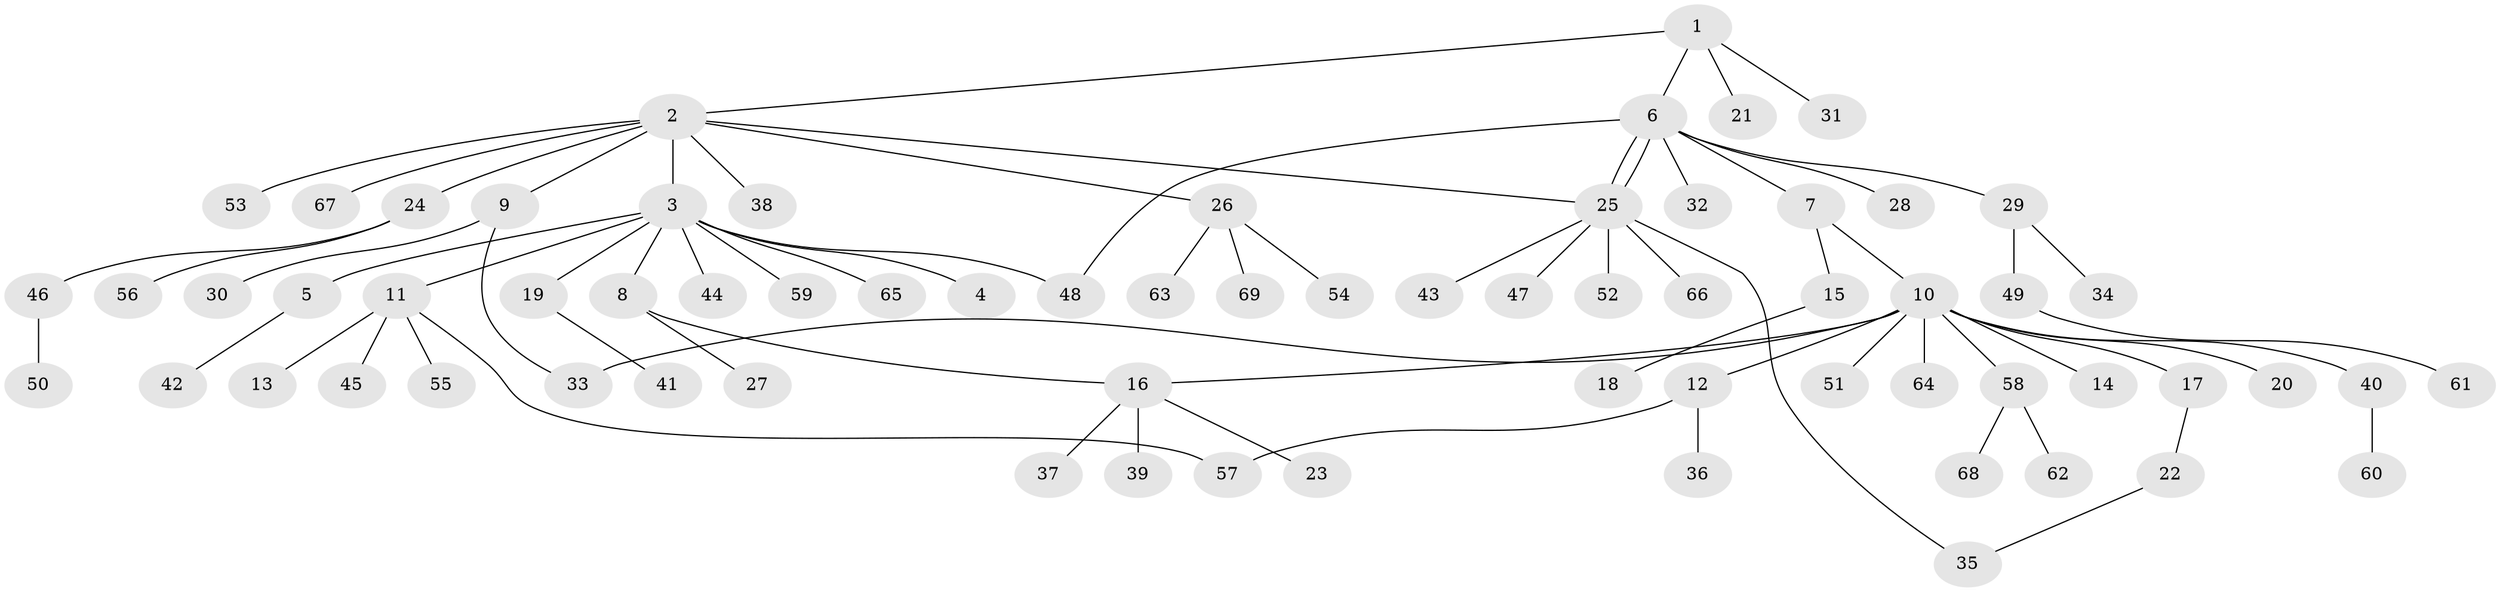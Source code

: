 // Generated by graph-tools (version 1.1) at 2025/14/03/09/25 04:14:39]
// undirected, 69 vertices, 75 edges
graph export_dot {
graph [start="1"]
  node [color=gray90,style=filled];
  1;
  2;
  3;
  4;
  5;
  6;
  7;
  8;
  9;
  10;
  11;
  12;
  13;
  14;
  15;
  16;
  17;
  18;
  19;
  20;
  21;
  22;
  23;
  24;
  25;
  26;
  27;
  28;
  29;
  30;
  31;
  32;
  33;
  34;
  35;
  36;
  37;
  38;
  39;
  40;
  41;
  42;
  43;
  44;
  45;
  46;
  47;
  48;
  49;
  50;
  51;
  52;
  53;
  54;
  55;
  56;
  57;
  58;
  59;
  60;
  61;
  62;
  63;
  64;
  65;
  66;
  67;
  68;
  69;
  1 -- 2;
  1 -- 6;
  1 -- 21;
  1 -- 31;
  2 -- 3;
  2 -- 9;
  2 -- 24;
  2 -- 25;
  2 -- 26;
  2 -- 38;
  2 -- 53;
  2 -- 67;
  3 -- 4;
  3 -- 5;
  3 -- 8;
  3 -- 11;
  3 -- 19;
  3 -- 44;
  3 -- 48;
  3 -- 59;
  3 -- 65;
  5 -- 42;
  6 -- 7;
  6 -- 25;
  6 -- 25;
  6 -- 28;
  6 -- 29;
  6 -- 32;
  6 -- 48;
  7 -- 10;
  7 -- 15;
  8 -- 16;
  8 -- 27;
  9 -- 30;
  9 -- 33;
  10 -- 12;
  10 -- 14;
  10 -- 16;
  10 -- 17;
  10 -- 20;
  10 -- 33;
  10 -- 40;
  10 -- 51;
  10 -- 58;
  10 -- 64;
  11 -- 13;
  11 -- 45;
  11 -- 55;
  11 -- 57;
  12 -- 36;
  12 -- 57;
  15 -- 18;
  16 -- 23;
  16 -- 37;
  16 -- 39;
  17 -- 22;
  19 -- 41;
  22 -- 35;
  24 -- 46;
  24 -- 56;
  25 -- 35;
  25 -- 43;
  25 -- 47;
  25 -- 52;
  25 -- 66;
  26 -- 54;
  26 -- 63;
  26 -- 69;
  29 -- 34;
  29 -- 49;
  40 -- 60;
  46 -- 50;
  49 -- 61;
  58 -- 62;
  58 -- 68;
}
